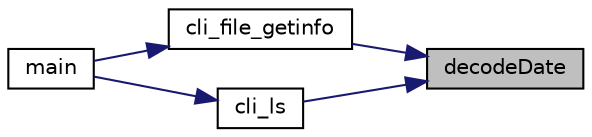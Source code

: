 digraph "decodeDate"
{
 // LATEX_PDF_SIZE
  edge [fontname="Helvetica",fontsize="10",labelfontname="Helvetica",labelfontsize="10"];
  node [fontname="Helvetica",fontsize="10",shape=record];
  rankdir="RL";
  Node1 [label="decodeDate",height=0.2,width=0.4,color="black", fillcolor="grey75", style="filled", fontcolor="black",tooltip="Decodes date and returns is as a word."];
  Node1 -> Node2 [dir="back",color="midnightblue",fontsize="10",style="solid",fontname="Helvetica"];
  Node2 [label="cli_file_getinfo",height=0.2,width=0.4,color="black", fillcolor="white", style="filled",URL="$vdisk__cli_8c.html#ae7f475bfde59fe11d151d1c7f8632bf4",tooltip=" "];
  Node2 -> Node3 [dir="back",color="midnightblue",fontsize="10",style="solid",fontname="Helvetica"];
  Node3 [label="main",height=0.2,width=0.4,color="black", fillcolor="white", style="filled",URL="$vdisk__cli_8c.html#a0ddf1224851353fc92bfbff6f499fa97",tooltip=" "];
  Node1 -> Node4 [dir="back",color="midnightblue",fontsize="10",style="solid",fontname="Helvetica"];
  Node4 [label="cli_ls",height=0.2,width=0.4,color="black", fillcolor="white", style="filled",URL="$vdisk__cli_8c.html#a2fd5476bebc1cc19316e2d216f2aa235",tooltip=" "];
  Node4 -> Node3 [dir="back",color="midnightblue",fontsize="10",style="solid",fontname="Helvetica"];
}
